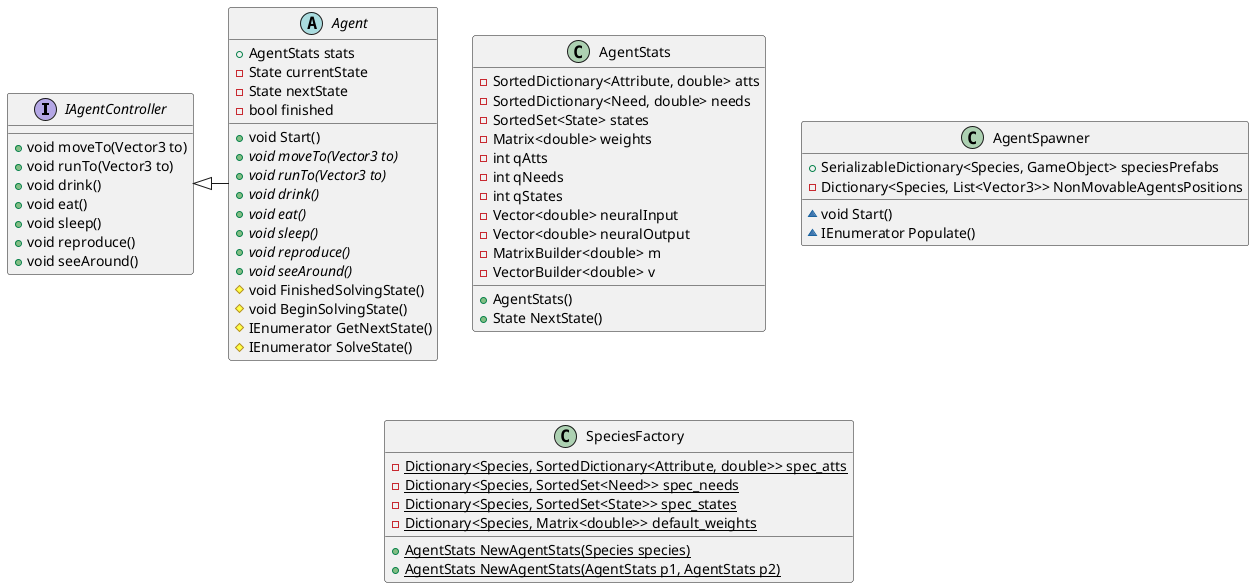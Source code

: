 @startuml
IAgentController <|- Agent

interface IAgentController {
+void moveTo(Vector3 to)
+void runTo(Vector3 to)
+void drink()
+void eat()
+void sleep()
+void reproduce() 
+void seeAround() 
}

abstract class Agent {
+AgentStats stats
-State currentState
-State nextState
-bool finished
+void Start()
+{abstract} void moveTo(Vector3 to)
+{abstract} void runTo(Vector3 to)
+{abstract} void drink()
+{abstract} void eat()
+{abstract} void sleep()
+{abstract} void reproduce() 
+{abstract} void seeAround() 
#void FinishedSolvingState()
#void BeginSolvingState()
#IEnumerator GetNextState()
#IEnumerator SolveState()
}

class AgentStats {
-SortedDictionary<Attribute, double> atts
-SortedDictionary<Need, double> needs
-SortedSet<State> states
-Matrix<double> weights
-int qAtts
-int qNeeds
-int qStates
-Vector<double> neuralInput
-Vector<double> neuralOutput
-MatrixBuilder<double> m
-VectorBuilder<double> v
'+AgentStats(SortedDictionary<Attribute, double> atts, SortedDictionary<Need, double> needs, SortedSet<State> states, Matrix<double> weights) {
+AgentStats()
+State NextState()
}

class AgentSpawner {
+SerializableDictionary<Species, GameObject> speciesPrefabs
-Dictionary<Species, List<Vector3>> NonMovableAgentsPositions 
~void Start()
~IEnumerator Populate()
}

class SpeciesFactory {
-{static} Dictionary<Species, SortedDictionary<Attribute, double>> spec_atts
-{static} Dictionary<Species, SortedSet<Need>> spec_needs
-{static} Dictionary<Species, SortedSet<State>> spec_states
-{static} Dictionary<Species, Matrix<double>> default_weights
+{static} AgentStats NewAgentStats(Species species)
+{static} AgentStats NewAgentStats(AgentStats p1, AgentStats p2)
}
'note "es static" as N1
'N1 .. SpeciesFactory

@enduml